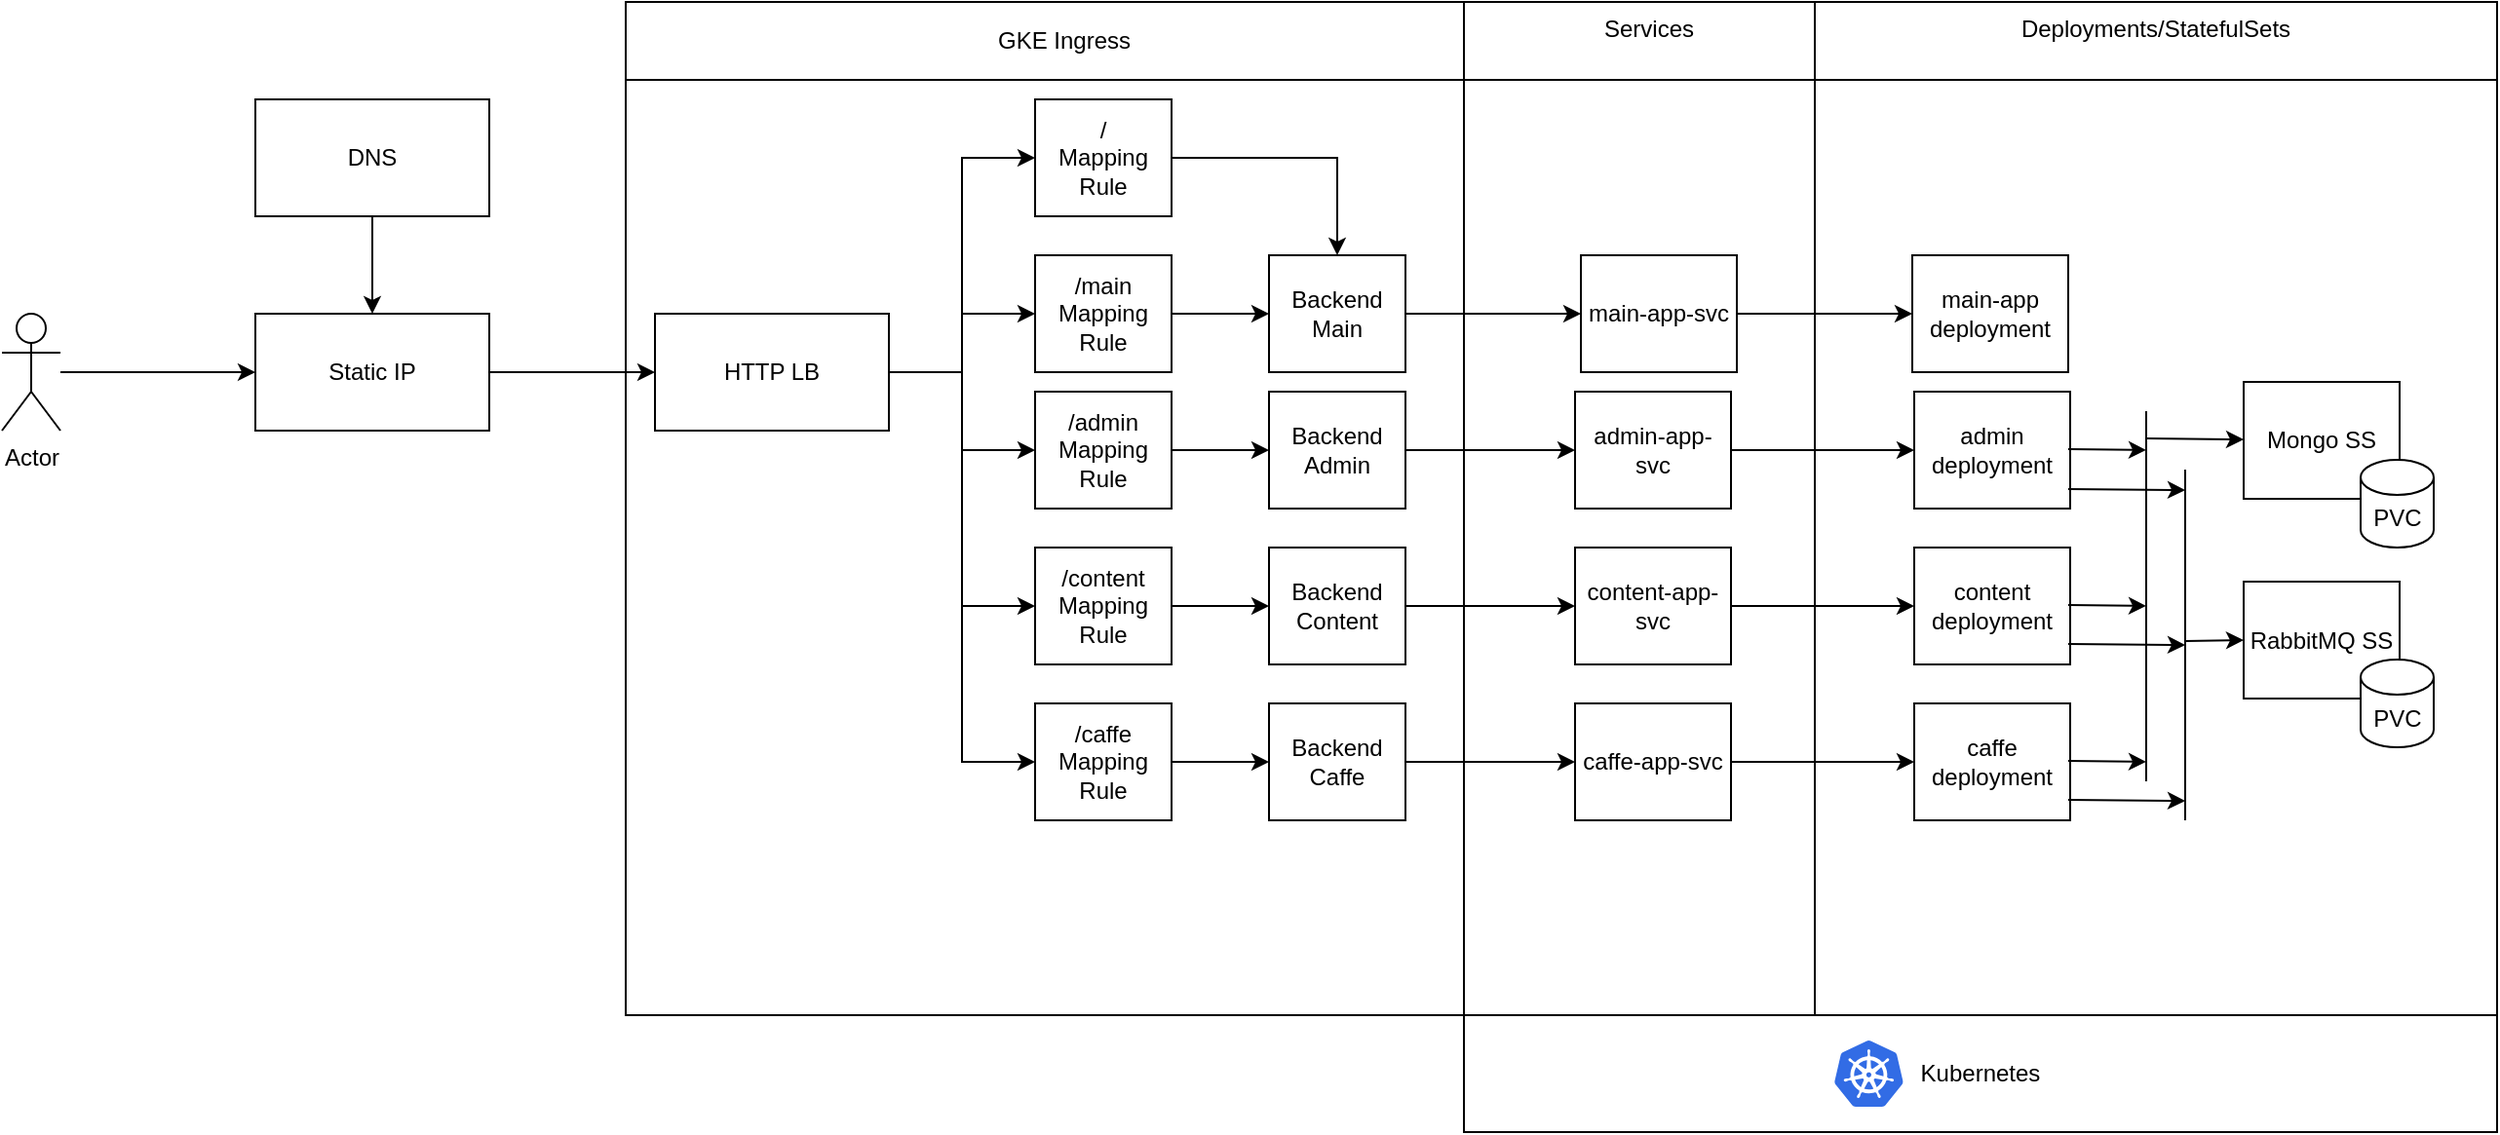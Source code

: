 <mxfile version="13.8.8" type="github" pages="3">
  <diagram id="HoWY3-7n1yEAgU71Xv7i" name="General">
    <mxGraphModel dx="1231" dy="721" grid="1" gridSize="10" guides="1" tooltips="1" connect="1" arrows="1" fold="1" page="1" pageScale="1" pageWidth="850" pageHeight="1100" math="0" shadow="0">
      <root>
        <mxCell id="0nS2ISkZ507JXCFMNbt4-0" />
        <mxCell id="0nS2ISkZ507JXCFMNbt4-1" parent="0nS2ISkZ507JXCFMNbt4-0" />
        <mxCell id="wqnptqyMnlxOK56FiHyc-2" value="" style="rounded=0;whiteSpace=wrap;html=1;" vertex="1" parent="0nS2ISkZ507JXCFMNbt4-1">
          <mxGeometry x="410" y="180" width="430" height="520" as="geometry" />
        </mxCell>
        <mxCell id="9PtjmsKDN3-F3vxpWTR2-0" value="Services" style="rounded=0;whiteSpace=wrap;html=1;verticalAlign=top;" parent="0nS2ISkZ507JXCFMNbt4-1" vertex="1">
          <mxGeometry x="840" y="180" width="190" height="520" as="geometry" />
        </mxCell>
        <mxCell id="9PtjmsKDN3-F3vxpWTR2-1" value="Deployments/StatefulSets" style="rounded=0;whiteSpace=wrap;html=1;verticalAlign=top;" parent="0nS2ISkZ507JXCFMNbt4-1" vertex="1">
          <mxGeometry x="1020" y="180" width="350" height="520" as="geometry" />
        </mxCell>
        <mxCell id="9PtjmsKDN3-F3vxpWTR2-2" style="edgeStyle=orthogonalEdgeStyle;rounded=0;orthogonalLoop=1;jettySize=auto;html=1;exitX=1;exitY=0.5;exitDx=0;exitDy=0;entryX=0;entryY=0.5;entryDx=0;entryDy=0;" parent="0nS2ISkZ507JXCFMNbt4-1" source="9PtjmsKDN3-F3vxpWTR2-3" target="9PtjmsKDN3-F3vxpWTR2-28" edge="1">
          <mxGeometry relative="1" as="geometry">
            <mxPoint x="580" y="370" as="targetPoint" />
          </mxGeometry>
        </mxCell>
        <mxCell id="ehKXMagZYOEy3Ijts_1X-25" style="edgeStyle=orthogonalEdgeStyle;rounded=0;orthogonalLoop=1;jettySize=auto;html=1;exitX=1;exitY=0.5;exitDx=0;exitDy=0;entryX=0;entryY=0.5;entryDx=0;entryDy=0;" parent="0nS2ISkZ507JXCFMNbt4-1" source="9PtjmsKDN3-F3vxpWTR2-3" target="9PtjmsKDN3-F3vxpWTR2-26" edge="1">
          <mxGeometry relative="1" as="geometry" />
        </mxCell>
        <mxCell id="ehKXMagZYOEy3Ijts_1X-26" style="edgeStyle=orthogonalEdgeStyle;rounded=0;orthogonalLoop=1;jettySize=auto;html=1;exitX=1;exitY=0.5;exitDx=0;exitDy=0;" parent="0nS2ISkZ507JXCFMNbt4-1" source="9PtjmsKDN3-F3vxpWTR2-3" target="9PtjmsKDN3-F3vxpWTR2-24" edge="1">
          <mxGeometry relative="1" as="geometry" />
        </mxCell>
        <mxCell id="ehKXMagZYOEy3Ijts_1X-27" style="edgeStyle=orthogonalEdgeStyle;rounded=0;orthogonalLoop=1;jettySize=auto;html=1;exitX=1;exitY=0.5;exitDx=0;exitDy=0;entryX=0;entryY=0.5;entryDx=0;entryDy=0;" parent="0nS2ISkZ507JXCFMNbt4-1" source="9PtjmsKDN3-F3vxpWTR2-3" target="ehKXMagZYOEy3Ijts_1X-7" edge="1">
          <mxGeometry relative="1" as="geometry" />
        </mxCell>
        <mxCell id="ehKXMagZYOEy3Ijts_1X-28" style="edgeStyle=orthogonalEdgeStyle;rounded=0;orthogonalLoop=1;jettySize=auto;html=1;exitX=1;exitY=0.5;exitDx=0;exitDy=0;entryX=0;entryY=0.5;entryDx=0;entryDy=0;" parent="0nS2ISkZ507JXCFMNbt4-1" source="9PtjmsKDN3-F3vxpWTR2-3" target="ehKXMagZYOEy3Ijts_1X-21" edge="1">
          <mxGeometry relative="1" as="geometry" />
        </mxCell>
        <mxCell id="9PtjmsKDN3-F3vxpWTR2-3" value="HTTP LB" style="rounded=0;whiteSpace=wrap;html=1;" parent="0nS2ISkZ507JXCFMNbt4-1" vertex="1">
          <mxGeometry x="425" y="340" width="120" height="60" as="geometry" />
        </mxCell>
        <mxCell id="9PtjmsKDN3-F3vxpWTR2-4" value="" style="rounded=0;whiteSpace=wrap;html=1;fillColor=none;verticalAlign=top;" parent="0nS2ISkZ507JXCFMNbt4-1" vertex="1">
          <mxGeometry x="410" y="220" width="960" height="480" as="geometry" />
        </mxCell>
        <mxCell id="9PtjmsKDN3-F3vxpWTR2-8" value="Mongo SS" style="rounded=0;whiteSpace=wrap;html=1;" parent="0nS2ISkZ507JXCFMNbt4-1" vertex="1">
          <mxGeometry x="1240" y="375" width="80" height="60" as="geometry" />
        </mxCell>
        <mxCell id="9PtjmsKDN3-F3vxpWTR2-10" value="PVC" style="shape=cylinder3;whiteSpace=wrap;html=1;boundedLbl=1;backgroundOutline=1;size=9;" parent="0nS2ISkZ507JXCFMNbt4-1" vertex="1">
          <mxGeometry x="1300" y="415" width="37.5" height="45" as="geometry" />
        </mxCell>
        <mxCell id="9PtjmsKDN3-F3vxpWTR2-15" style="edgeStyle=orthogonalEdgeStyle;rounded=0;orthogonalLoop=1;jettySize=auto;html=1;exitX=1;exitY=0.5;exitDx=0;exitDy=0;entryX=0;entryY=0.5;entryDx=0;entryDy=0;" parent="0nS2ISkZ507JXCFMNbt4-1" source="9PtjmsKDN3-F3vxpWTR2-16" target="9PtjmsKDN3-F3vxpWTR2-3" edge="1">
          <mxGeometry relative="1" as="geometry" />
        </mxCell>
        <mxCell id="9PtjmsKDN3-F3vxpWTR2-16" value="Static IP" style="rounded=0;whiteSpace=wrap;html=1;" parent="0nS2ISkZ507JXCFMNbt4-1" vertex="1">
          <mxGeometry x="220" y="340" width="120" height="60" as="geometry" />
        </mxCell>
        <mxCell id="9PtjmsKDN3-F3vxpWTR2-17" value="" style="edgeStyle=orthogonalEdgeStyle;rounded=0;orthogonalLoop=1;jettySize=auto;html=1;" parent="0nS2ISkZ507JXCFMNbt4-1" source="9PtjmsKDN3-F3vxpWTR2-18" target="9PtjmsKDN3-F3vxpWTR2-16" edge="1">
          <mxGeometry relative="1" as="geometry" />
        </mxCell>
        <mxCell id="9PtjmsKDN3-F3vxpWTR2-18" value="DNS" style="rounded=0;whiteSpace=wrap;html=1;" parent="0nS2ISkZ507JXCFMNbt4-1" vertex="1">
          <mxGeometry x="220" y="230" width="120" height="60" as="geometry" />
        </mxCell>
        <mxCell id="9PtjmsKDN3-F3vxpWTR2-19" value="" style="endArrow=classic;html=1;entryX=0;entryY=0.5;entryDx=0;entryDy=0;" parent="0nS2ISkZ507JXCFMNbt4-1" target="9PtjmsKDN3-F3vxpWTR2-16" edge="1">
          <mxGeometry width="50" height="50" relative="1" as="geometry">
            <mxPoint x="120" y="370" as="sourcePoint" />
            <mxPoint x="680" y="290" as="targetPoint" />
          </mxGeometry>
        </mxCell>
        <mxCell id="9PtjmsKDN3-F3vxpWTR2-20" value="Actor" style="shape=umlActor;verticalLabelPosition=bottom;verticalAlign=top;html=1;outlineConnect=0;" parent="0nS2ISkZ507JXCFMNbt4-1" vertex="1">
          <mxGeometry x="90" y="340" width="30" height="60" as="geometry" />
        </mxCell>
        <mxCell id="ehKXMagZYOEy3Ijts_1X-2" style="edgeStyle=orthogonalEdgeStyle;rounded=0;orthogonalLoop=1;jettySize=auto;html=1;exitX=1;exitY=0.5;exitDx=0;exitDy=0;" parent="0nS2ISkZ507JXCFMNbt4-1" source="9PtjmsKDN3-F3vxpWTR2-28" target="9PtjmsKDN3-F3vxpWTR2-30" edge="1">
          <mxGeometry relative="1" as="geometry" />
        </mxCell>
        <mxCell id="9PtjmsKDN3-F3vxpWTR2-28" value="&lt;div&gt;/ &lt;br&gt;&lt;/div&gt;&lt;div&gt;Mapping Rule&lt;/div&gt;" style="rounded=0;whiteSpace=wrap;html=1;" parent="0nS2ISkZ507JXCFMNbt4-1" vertex="1">
          <mxGeometry x="620" y="230" width="70" height="60" as="geometry" />
        </mxCell>
        <mxCell id="ehKXMagZYOEy3Ijts_1X-0" value="" style="group" parent="0nS2ISkZ507JXCFMNbt4-1" vertex="1" connectable="0">
          <mxGeometry x="620" y="380" width="580" height="60" as="geometry" />
        </mxCell>
        <mxCell id="9PtjmsKDN3-F3vxpWTR2-6" value="admin-app-svc" style="rounded=0;whiteSpace=wrap;html=1;" parent="ehKXMagZYOEy3Ijts_1X-0" vertex="1">
          <mxGeometry x="277" width="80" height="60" as="geometry" />
        </mxCell>
        <mxCell id="9PtjmsKDN3-F3vxpWTR2-7" value="admin deployment" style="rounded=0;whiteSpace=wrap;html=1;" parent="ehKXMagZYOEy3Ijts_1X-0" vertex="1">
          <mxGeometry x="451" width="80" height="60" as="geometry" />
        </mxCell>
        <mxCell id="9PtjmsKDN3-F3vxpWTR2-22" value="Backend Admin" style="rounded=0;whiteSpace=wrap;html=1;" parent="ehKXMagZYOEy3Ijts_1X-0" vertex="1">
          <mxGeometry x="120" width="70" height="60" as="geometry" />
        </mxCell>
        <mxCell id="9PtjmsKDN3-F3vxpWTR2-24" value="/admin Mapping Rule" style="rounded=0;whiteSpace=wrap;html=1;" parent="ehKXMagZYOEy3Ijts_1X-0" vertex="1">
          <mxGeometry width="70" height="60" as="geometry" />
        </mxCell>
        <mxCell id="9PtjmsKDN3-F3vxpWTR2-5" style="edgeStyle=orthogonalEdgeStyle;rounded=0;orthogonalLoop=1;jettySize=auto;html=1;exitX=1;exitY=0.5;exitDx=0;exitDy=0;" parent="ehKXMagZYOEy3Ijts_1X-0" source="9PtjmsKDN3-F3vxpWTR2-6" target="9PtjmsKDN3-F3vxpWTR2-7" edge="1">
          <mxGeometry relative="1" as="geometry" />
        </mxCell>
        <mxCell id="9PtjmsKDN3-F3vxpWTR2-21" style="edgeStyle=orthogonalEdgeStyle;rounded=0;orthogonalLoop=1;jettySize=auto;html=1;exitX=1;exitY=0.5;exitDx=0;exitDy=0;" parent="ehKXMagZYOEy3Ijts_1X-0" source="9PtjmsKDN3-F3vxpWTR2-22" target="9PtjmsKDN3-F3vxpWTR2-6" edge="1">
          <mxGeometry relative="1" as="geometry" />
        </mxCell>
        <mxCell id="9PtjmsKDN3-F3vxpWTR2-23" style="edgeStyle=orthogonalEdgeStyle;rounded=0;orthogonalLoop=1;jettySize=auto;html=1;exitX=1;exitY=0.5;exitDx=0;exitDy=0;entryX=0;entryY=0.5;entryDx=0;entryDy=0;" parent="ehKXMagZYOEy3Ijts_1X-0" source="9PtjmsKDN3-F3vxpWTR2-24" target="9PtjmsKDN3-F3vxpWTR2-22" edge="1">
          <mxGeometry relative="1" as="geometry" />
        </mxCell>
        <mxCell id="ehKXMagZYOEy3Ijts_1X-1" value="" style="group" parent="0nS2ISkZ507JXCFMNbt4-1" vertex="1" connectable="0">
          <mxGeometry x="620" y="310" width="530" height="60" as="geometry" />
        </mxCell>
        <mxCell id="9PtjmsKDN3-F3vxpWTR2-13" value="main-app-svc" style="rounded=0;whiteSpace=wrap;html=1;" parent="ehKXMagZYOEy3Ijts_1X-1" vertex="1">
          <mxGeometry x="280" width="80" height="60" as="geometry" />
        </mxCell>
        <mxCell id="9PtjmsKDN3-F3vxpWTR2-26" value="/main Mapping Rule" style="rounded=0;whiteSpace=wrap;html=1;" parent="ehKXMagZYOEy3Ijts_1X-1" vertex="1">
          <mxGeometry width="70" height="60" as="geometry" />
        </mxCell>
        <mxCell id="9PtjmsKDN3-F3vxpWTR2-30" value="Backend Main" style="rounded=0;whiteSpace=wrap;html=1;" parent="ehKXMagZYOEy3Ijts_1X-1" vertex="1">
          <mxGeometry x="120" width="70" height="60" as="geometry" />
        </mxCell>
        <mxCell id="9PtjmsKDN3-F3vxpWTR2-31" value="main-app deployment" style="rounded=0;whiteSpace=wrap;html=1;" parent="ehKXMagZYOEy3Ijts_1X-1" vertex="1">
          <mxGeometry x="450" width="80" height="60" as="geometry" />
        </mxCell>
        <mxCell id="9PtjmsKDN3-F3vxpWTR2-25" style="edgeStyle=orthogonalEdgeStyle;rounded=0;orthogonalLoop=1;jettySize=auto;html=1;exitX=1;exitY=0.5;exitDx=0;exitDy=0;" parent="ehKXMagZYOEy3Ijts_1X-1" source="9PtjmsKDN3-F3vxpWTR2-26" target="9PtjmsKDN3-F3vxpWTR2-30" edge="1">
          <mxGeometry relative="1" as="geometry" />
        </mxCell>
        <mxCell id="9PtjmsKDN3-F3vxpWTR2-29" style="edgeStyle=orthogonalEdgeStyle;rounded=0;orthogonalLoop=1;jettySize=auto;html=1;exitX=1;exitY=0.5;exitDx=0;exitDy=0;" parent="ehKXMagZYOEy3Ijts_1X-1" source="9PtjmsKDN3-F3vxpWTR2-30" target="9PtjmsKDN3-F3vxpWTR2-13" edge="1">
          <mxGeometry relative="1" as="geometry" />
        </mxCell>
        <mxCell id="9PtjmsKDN3-F3vxpWTR2-12" style="edgeStyle=orthogonalEdgeStyle;rounded=0;orthogonalLoop=1;jettySize=auto;html=1;exitX=1;exitY=0.5;exitDx=0;exitDy=0;" parent="ehKXMagZYOEy3Ijts_1X-1" source="9PtjmsKDN3-F3vxpWTR2-13" target="9PtjmsKDN3-F3vxpWTR2-31" edge="1">
          <mxGeometry relative="1" as="geometry">
            <mxPoint x="920" y="99" as="targetPoint" />
          </mxGeometry>
        </mxCell>
        <mxCell id="ehKXMagZYOEy3Ijts_1X-3" value="" style="group" parent="0nS2ISkZ507JXCFMNbt4-1" vertex="1" connectable="0">
          <mxGeometry x="620" y="460" width="580" height="60" as="geometry" />
        </mxCell>
        <mxCell id="ehKXMagZYOEy3Ijts_1X-4" value="content-app-svc" style="rounded=0;whiteSpace=wrap;html=1;" parent="ehKXMagZYOEy3Ijts_1X-3" vertex="1">
          <mxGeometry x="277" width="80" height="60" as="geometry" />
        </mxCell>
        <mxCell id="ehKXMagZYOEy3Ijts_1X-5" value="content deployment" style="rounded=0;whiteSpace=wrap;html=1;" parent="ehKXMagZYOEy3Ijts_1X-3" vertex="1">
          <mxGeometry x="451" width="80" height="60" as="geometry" />
        </mxCell>
        <mxCell id="ehKXMagZYOEy3Ijts_1X-6" value="Backend Content" style="rounded=0;whiteSpace=wrap;html=1;" parent="ehKXMagZYOEy3Ijts_1X-3" vertex="1">
          <mxGeometry x="120" width="70" height="60" as="geometry" />
        </mxCell>
        <mxCell id="ehKXMagZYOEy3Ijts_1X-7" value="/content Mapping Rule" style="rounded=0;whiteSpace=wrap;html=1;" parent="ehKXMagZYOEy3Ijts_1X-3" vertex="1">
          <mxGeometry width="70" height="60" as="geometry" />
        </mxCell>
        <mxCell id="ehKXMagZYOEy3Ijts_1X-8" style="edgeStyle=orthogonalEdgeStyle;rounded=0;orthogonalLoop=1;jettySize=auto;html=1;exitX=1;exitY=0.5;exitDx=0;exitDy=0;" parent="ehKXMagZYOEy3Ijts_1X-3" source="ehKXMagZYOEy3Ijts_1X-4" target="ehKXMagZYOEy3Ijts_1X-5" edge="1">
          <mxGeometry relative="1" as="geometry" />
        </mxCell>
        <mxCell id="ehKXMagZYOEy3Ijts_1X-9" style="edgeStyle=orthogonalEdgeStyle;rounded=0;orthogonalLoop=1;jettySize=auto;html=1;exitX=1;exitY=0.5;exitDx=0;exitDy=0;" parent="ehKXMagZYOEy3Ijts_1X-3" source="ehKXMagZYOEy3Ijts_1X-6" target="ehKXMagZYOEy3Ijts_1X-4" edge="1">
          <mxGeometry relative="1" as="geometry" />
        </mxCell>
        <mxCell id="ehKXMagZYOEy3Ijts_1X-10" style="edgeStyle=orthogonalEdgeStyle;rounded=0;orthogonalLoop=1;jettySize=auto;html=1;exitX=1;exitY=0.5;exitDx=0;exitDy=0;entryX=0;entryY=0.5;entryDx=0;entryDy=0;" parent="ehKXMagZYOEy3Ijts_1X-3" source="ehKXMagZYOEy3Ijts_1X-7" target="ehKXMagZYOEy3Ijts_1X-6" edge="1">
          <mxGeometry relative="1" as="geometry" />
        </mxCell>
        <mxCell id="ehKXMagZYOEy3Ijts_1X-11" value="RabbitMQ SS" style="rounded=0;whiteSpace=wrap;html=1;" parent="0nS2ISkZ507JXCFMNbt4-1" vertex="1">
          <mxGeometry x="1240" y="477.5" width="80" height="60" as="geometry" />
        </mxCell>
        <mxCell id="ehKXMagZYOEy3Ijts_1X-12" value="PVC" style="shape=cylinder3;whiteSpace=wrap;html=1;boundedLbl=1;backgroundOutline=1;size=9;" parent="0nS2ISkZ507JXCFMNbt4-1" vertex="1">
          <mxGeometry x="1300" y="517.5" width="37.5" height="45" as="geometry" />
        </mxCell>
        <mxCell id="ehKXMagZYOEy3Ijts_1X-17" value="" style="group" parent="0nS2ISkZ507JXCFMNbt4-1" vertex="1" connectable="0">
          <mxGeometry x="620" y="540" width="580" height="60" as="geometry" />
        </mxCell>
        <mxCell id="ehKXMagZYOEy3Ijts_1X-18" value="caffe-app-svc" style="rounded=0;whiteSpace=wrap;html=1;" parent="ehKXMagZYOEy3Ijts_1X-17" vertex="1">
          <mxGeometry x="277" width="80" height="60" as="geometry" />
        </mxCell>
        <mxCell id="ehKXMagZYOEy3Ijts_1X-19" value="caffe deployment" style="rounded=0;whiteSpace=wrap;html=1;" parent="ehKXMagZYOEy3Ijts_1X-17" vertex="1">
          <mxGeometry x="451" width="80" height="60" as="geometry" />
        </mxCell>
        <mxCell id="ehKXMagZYOEy3Ijts_1X-20" value="Backend Caffe" style="rounded=0;whiteSpace=wrap;html=1;" parent="ehKXMagZYOEy3Ijts_1X-17" vertex="1">
          <mxGeometry x="120" width="70" height="60" as="geometry" />
        </mxCell>
        <mxCell id="ehKXMagZYOEy3Ijts_1X-21" value="/caffe Mapping Rule" style="rounded=0;whiteSpace=wrap;html=1;" parent="ehKXMagZYOEy3Ijts_1X-17" vertex="1">
          <mxGeometry width="70" height="60" as="geometry" />
        </mxCell>
        <mxCell id="ehKXMagZYOEy3Ijts_1X-22" style="edgeStyle=orthogonalEdgeStyle;rounded=0;orthogonalLoop=1;jettySize=auto;html=1;exitX=1;exitY=0.5;exitDx=0;exitDy=0;" parent="ehKXMagZYOEy3Ijts_1X-17" source="ehKXMagZYOEy3Ijts_1X-18" target="ehKXMagZYOEy3Ijts_1X-19" edge="1">
          <mxGeometry relative="1" as="geometry" />
        </mxCell>
        <mxCell id="ehKXMagZYOEy3Ijts_1X-23" style="edgeStyle=orthogonalEdgeStyle;rounded=0;orthogonalLoop=1;jettySize=auto;html=1;exitX=1;exitY=0.5;exitDx=0;exitDy=0;" parent="ehKXMagZYOEy3Ijts_1X-17" source="ehKXMagZYOEy3Ijts_1X-20" target="ehKXMagZYOEy3Ijts_1X-18" edge="1">
          <mxGeometry relative="1" as="geometry" />
        </mxCell>
        <mxCell id="ehKXMagZYOEy3Ijts_1X-24" style="edgeStyle=orthogonalEdgeStyle;rounded=0;orthogonalLoop=1;jettySize=auto;html=1;exitX=1;exitY=0.5;exitDx=0;exitDy=0;entryX=0;entryY=0.5;entryDx=0;entryDy=0;" parent="ehKXMagZYOEy3Ijts_1X-17" source="ehKXMagZYOEy3Ijts_1X-21" target="ehKXMagZYOEy3Ijts_1X-20" edge="1">
          <mxGeometry relative="1" as="geometry" />
        </mxCell>
        <mxCell id="ehKXMagZYOEy3Ijts_1X-29" value="" style="endArrow=none;html=1;" parent="0nS2ISkZ507JXCFMNbt4-1" edge="1">
          <mxGeometry width="50" height="50" relative="1" as="geometry">
            <mxPoint x="1190" y="580" as="sourcePoint" />
            <mxPoint x="1190" y="390" as="targetPoint" />
          </mxGeometry>
        </mxCell>
        <mxCell id="ehKXMagZYOEy3Ijts_1X-30" value="" style="endArrow=none;html=1;" parent="0nS2ISkZ507JXCFMNbt4-1" edge="1">
          <mxGeometry width="50" height="50" relative="1" as="geometry">
            <mxPoint x="1210" y="600" as="sourcePoint" />
            <mxPoint x="1210" y="420" as="targetPoint" />
          </mxGeometry>
        </mxCell>
        <mxCell id="ehKXMagZYOEy3Ijts_1X-31" value="" style="endArrow=classic;html=1;entryX=0;entryY=0.5;entryDx=0;entryDy=0;" parent="0nS2ISkZ507JXCFMNbt4-1" target="ehKXMagZYOEy3Ijts_1X-11" edge="1">
          <mxGeometry width="50" height="50" relative="1" as="geometry">
            <mxPoint x="1210" y="508" as="sourcePoint" />
            <mxPoint x="980" y="500" as="targetPoint" />
          </mxGeometry>
        </mxCell>
        <mxCell id="ehKXMagZYOEy3Ijts_1X-32" value="" style="endArrow=classic;html=1;" parent="0nS2ISkZ507JXCFMNbt4-1" target="9PtjmsKDN3-F3vxpWTR2-8" edge="1">
          <mxGeometry width="50" height="50" relative="1" as="geometry">
            <mxPoint x="1190" y="404" as="sourcePoint" />
            <mxPoint x="1230" y="397.5" as="targetPoint" />
          </mxGeometry>
        </mxCell>
        <mxCell id="ehKXMagZYOEy3Ijts_1X-33" value="" style="endArrow=classic;html=1;" parent="0nS2ISkZ507JXCFMNbt4-1" edge="1">
          <mxGeometry width="50" height="50" relative="1" as="geometry">
            <mxPoint x="1150" y="509.5" as="sourcePoint" />
            <mxPoint x="1210" y="510" as="targetPoint" />
          </mxGeometry>
        </mxCell>
        <mxCell id="ehKXMagZYOEy3Ijts_1X-34" value="" style="endArrow=classic;html=1;" parent="0nS2ISkZ507JXCFMNbt4-1" edge="1">
          <mxGeometry width="50" height="50" relative="1" as="geometry">
            <mxPoint x="1150" y="589.5" as="sourcePoint" />
            <mxPoint x="1210" y="590" as="targetPoint" />
          </mxGeometry>
        </mxCell>
        <mxCell id="ehKXMagZYOEy3Ijts_1X-35" value="" style="endArrow=classic;html=1;" parent="0nS2ISkZ507JXCFMNbt4-1" edge="1">
          <mxGeometry width="50" height="50" relative="1" as="geometry">
            <mxPoint x="1150" y="430" as="sourcePoint" />
            <mxPoint x="1210" y="430.5" as="targetPoint" />
          </mxGeometry>
        </mxCell>
        <mxCell id="ehKXMagZYOEy3Ijts_1X-36" value="" style="endArrow=classic;html=1;" parent="0nS2ISkZ507JXCFMNbt4-1" edge="1">
          <mxGeometry width="50" height="50" relative="1" as="geometry">
            <mxPoint x="1150" y="409.5" as="sourcePoint" />
            <mxPoint x="1190" y="410" as="targetPoint" />
          </mxGeometry>
        </mxCell>
        <mxCell id="ehKXMagZYOEy3Ijts_1X-37" value="" style="endArrow=classic;html=1;" parent="0nS2ISkZ507JXCFMNbt4-1" edge="1">
          <mxGeometry width="50" height="50" relative="1" as="geometry">
            <mxPoint x="1150" y="489.5" as="sourcePoint" />
            <mxPoint x="1190" y="490" as="targetPoint" />
          </mxGeometry>
        </mxCell>
        <mxCell id="ehKXMagZYOEy3Ijts_1X-38" value="" style="endArrow=classic;html=1;" parent="0nS2ISkZ507JXCFMNbt4-1" edge="1">
          <mxGeometry width="50" height="50" relative="1" as="geometry">
            <mxPoint x="1150" y="569.5" as="sourcePoint" />
            <mxPoint x="1190" y="570" as="targetPoint" />
          </mxGeometry>
        </mxCell>
        <mxCell id="wqnptqyMnlxOK56FiHyc-0" value="Kubernetes" style="rounded=0;whiteSpace=wrap;html=1;" vertex="1" parent="0nS2ISkZ507JXCFMNbt4-1">
          <mxGeometry x="840" y="700" width="530" height="60" as="geometry" />
        </mxCell>
        <mxCell id="wqnptqyMnlxOK56FiHyc-1" value="" style="aspect=fixed;html=1;points=[];align=center;image;fontSize=12;image=img/lib/mscae/Kubernetes.svg;" vertex="1" parent="0nS2ISkZ507JXCFMNbt4-1">
          <mxGeometry x="1030" y="713" width="35.42" height="34" as="geometry" />
        </mxCell>
        <mxCell id="wqnptqyMnlxOK56FiHyc-3" value="GKE Ingress" style="text;html=1;strokeColor=none;fillColor=none;align=center;verticalAlign=middle;whiteSpace=wrap;rounded=0;" vertex="1" parent="0nS2ISkZ507JXCFMNbt4-1">
          <mxGeometry x="580" y="190" width="110" height="20" as="geometry" />
        </mxCell>
      </root>
    </mxGraphModel>
  </diagram>
  <diagram id="5WX_l4jyAp22XF3qPS4V" name="Admin">
    <mxGraphModel dx="1046" dy="635" grid="1" gridSize="10" guides="1" tooltips="1" connect="1" arrows="1" fold="1" page="1" pageScale="1" pageWidth="850" pageHeight="1100" math="0" shadow="0">
      <root>
        <mxCell id="0" />
        <mxCell id="1" parent="0" />
        <mxCell id="Wd8fPJMyf6eNtm4yL3iR-18" style="edgeStyle=orthogonalEdgeStyle;rounded=0;orthogonalLoop=1;jettySize=auto;html=1;exitX=1;exitY=0.5;exitDx=0;exitDy=0;" parent="1" source="Wd8fPJMyf6eNtm4yL3iR-1" target="Wd8fPJMyf6eNtm4yL3iR-16" edge="1">
          <mxGeometry relative="1" as="geometry" />
        </mxCell>
        <mxCell id="Wd8fPJMyf6eNtm4yL3iR-1" value="Admin UI" style="rounded=0;whiteSpace=wrap;html=1;" parent="1" vertex="1">
          <mxGeometry x="162" y="170" width="120" height="60" as="geometry" />
        </mxCell>
        <mxCell id="Wd8fPJMyf6eNtm4yL3iR-21" style="edgeStyle=orthogonalEdgeStyle;rounded=0;orthogonalLoop=1;jettySize=auto;html=1;exitX=1;exitY=0.5;exitDx=0;exitDy=0;entryX=0;entryY=0.5;entryDx=0;entryDy=0;" parent="1" source="Wd8fPJMyf6eNtm4yL3iR-2" target="Wd8fPJMyf6eNtm4yL3iR-19" edge="1">
          <mxGeometry relative="1" as="geometry" />
        </mxCell>
        <mxCell id="Wd8fPJMyf6eNtm4yL3iR-2" value="Caffe Admin" style="rounded=0;whiteSpace=wrap;html=1;" parent="1" vertex="1">
          <mxGeometry x="162" y="280" width="120" height="60" as="geometry" />
        </mxCell>
        <mxCell id="Wd8fPJMyf6eNtm4yL3iR-4" value="" style="endArrow=classic;html=1;" parent="1" target="Wd8fPJMyf6eNtm4yL3iR-1" edge="1">
          <mxGeometry width="50" height="50" relative="1" as="geometry">
            <mxPoint x="50" y="202" as="sourcePoint" />
            <mxPoint x="100" y="160" as="targetPoint" />
          </mxGeometry>
        </mxCell>
        <mxCell id="Wd8fPJMyf6eNtm4yL3iR-5" value=":9060" style="text;html=1;align=center;verticalAlign=middle;resizable=0;points=[];" parent="Wd8fPJMyf6eNtm4yL3iR-4" vertex="1" connectable="0">
          <mxGeometry x="-0.229" y="-5" relative="1" as="geometry">
            <mxPoint y="7" as="offset" />
          </mxGeometry>
        </mxCell>
        <mxCell id="Wd8fPJMyf6eNtm4yL3iR-12" value=":9000" style="text;html=1;align=center;verticalAlign=middle;resizable=0;points=[];" parent="Wd8fPJMyf6eNtm4yL3iR-4" vertex="1" connectable="0">
          <mxGeometry x="-0.229" y="-5" relative="1" as="geometry">
            <mxPoint x="1" y="-21" as="offset" />
          </mxGeometry>
        </mxCell>
        <mxCell id="Wd8fPJMyf6eNtm4yL3iR-6" value="" style="endArrow=classic;html=1;entryX=0;entryY=0.5;entryDx=0;entryDy=0;" parent="1" target="Wd8fPJMyf6eNtm4yL3iR-2" edge="1">
          <mxGeometry width="50" height="50" relative="1" as="geometry">
            <mxPoint x="50" y="310" as="sourcePoint" />
            <mxPoint x="170" y="290" as="targetPoint" />
          </mxGeometry>
        </mxCell>
        <mxCell id="Wd8fPJMyf6eNtm4yL3iR-8" value=":9061" style="text;html=1;align=center;verticalAlign=middle;resizable=0;points=[];" parent="Wd8fPJMyf6eNtm4yL3iR-6" vertex="1" connectable="0">
          <mxGeometry x="0.133" y="-3" relative="1" as="geometry">
            <mxPoint x="-36" y="6" as="offset" />
          </mxGeometry>
        </mxCell>
        <mxCell id="Wd8fPJMyf6eNtm4yL3iR-13" value=":9001" style="text;html=1;align=center;verticalAlign=middle;resizable=0;points=[];" parent="Wd8fPJMyf6eNtm4yL3iR-6" vertex="1" connectable="0">
          <mxGeometry x="0.133" y="-3" relative="1" as="geometry">
            <mxPoint x="-36" y="-14" as="offset" />
          </mxGeometry>
        </mxCell>
        <mxCell id="Wd8fPJMyf6eNtm4yL3iR-25" style="edgeStyle=orthogonalEdgeStyle;rounded=0;orthogonalLoop=1;jettySize=auto;html=1;exitX=1;exitY=0.5;exitDx=0;exitDy=0;entryX=0;entryY=0.5;entryDx=0;entryDy=0;" parent="1" source="Wd8fPJMyf6eNtm4yL3iR-9" target="Wd8fPJMyf6eNtm4yL3iR-24" edge="1">
          <mxGeometry relative="1" as="geometry" />
        </mxCell>
        <mxCell id="Wd8fPJMyf6eNtm4yL3iR-9" value="Caffe" style="rounded=0;whiteSpace=wrap;html=1;" parent="1" vertex="1">
          <mxGeometry x="162" y="480" width="120" height="60" as="geometry" />
        </mxCell>
        <mxCell id="Wd8fPJMyf6eNtm4yL3iR-10" value="" style="endArrow=classic;html=1;entryX=0;entryY=0.5;entryDx=0;entryDy=0;" parent="1" target="Wd8fPJMyf6eNtm4yL3iR-9" edge="1">
          <mxGeometry width="50" height="50" relative="1" as="geometry">
            <mxPoint x="50" y="510" as="sourcePoint" />
            <mxPoint x="170" y="490" as="targetPoint" />
          </mxGeometry>
        </mxCell>
        <mxCell id="Wd8fPJMyf6eNtm4yL3iR-11" value=":9062" style="text;html=1;align=center;verticalAlign=middle;resizable=0;points=[];" parent="Wd8fPJMyf6eNtm4yL3iR-10" vertex="1" connectable="0">
          <mxGeometry x="0.133" y="-3" relative="1" as="geometry">
            <mxPoint x="-36" y="6" as="offset" />
          </mxGeometry>
        </mxCell>
        <mxCell id="Wd8fPJMyf6eNtm4yL3iR-14" value=":9002" style="text;html=1;align=center;verticalAlign=middle;resizable=0;points=[];" parent="Wd8fPJMyf6eNtm4yL3iR-10" vertex="1" connectable="0">
          <mxGeometry x="0.133" y="-3" relative="1" as="geometry">
            <mxPoint x="-36" y="-14" as="offset" />
          </mxGeometry>
        </mxCell>
        <mxCell id="Wd8fPJMyf6eNtm4yL3iR-15" value="Caffe Info" style="shape=cylinder;whiteSpace=wrap;html=1;boundedLbl=1;backgroundOutline=1;" parent="1" vertex="1">
          <mxGeometry x="600" y="160" width="60" height="80" as="geometry" />
        </mxCell>
        <mxCell id="Wd8fPJMyf6eNtm4yL3iR-17" style="edgeStyle=orthogonalEdgeStyle;rounded=0;orthogonalLoop=1;jettySize=auto;html=1;exitX=1;exitY=0.5;exitDx=0;exitDy=0;entryX=0;entryY=0.5;entryDx=0;entryDy=0;" parent="1" source="Wd8fPJMyf6eNtm4yL3iR-16" target="Wd8fPJMyf6eNtm4yL3iR-15" edge="1">
          <mxGeometry relative="1" as="geometry" />
        </mxCell>
        <mxCell id="Wd8fPJMyf6eNtm4yL3iR-16" value="Admin Backend" style="rounded=0;whiteSpace=wrap;html=1;" parent="1" vertex="1">
          <mxGeometry x="410" y="170" width="120" height="60" as="geometry" />
        </mxCell>
        <mxCell id="Wd8fPJMyf6eNtm4yL3iR-22" style="edgeStyle=orthogonalEdgeStyle;rounded=0;orthogonalLoop=1;jettySize=auto;html=1;exitX=1;exitY=0.5;exitDx=0;exitDy=0;entryX=0;entryY=0.5;entryDx=0;entryDy=0;" parent="1" source="Wd8fPJMyf6eNtm4yL3iR-19" target="Wd8fPJMyf6eNtm4yL3iR-20" edge="1">
          <mxGeometry relative="1" as="geometry" />
        </mxCell>
        <mxCell id="Wd8fPJMyf6eNtm4yL3iR-23" style="edgeStyle=orthogonalEdgeStyle;rounded=0;orthogonalLoop=1;jettySize=auto;html=1;exitX=0.5;exitY=0;exitDx=0;exitDy=0;" parent="1" source="Wd8fPJMyf6eNtm4yL3iR-19" target="Wd8fPJMyf6eNtm4yL3iR-16" edge="1">
          <mxGeometry relative="1" as="geometry" />
        </mxCell>
        <mxCell id="Wd8fPJMyf6eNtm4yL3iR-19" value="Caffe Admin Back" style="rounded=0;whiteSpace=wrap;html=1;" parent="1" vertex="1">
          <mxGeometry x="410" y="280" width="120" height="60" as="geometry" />
        </mxCell>
        <mxCell id="Wd8fPJMyf6eNtm4yL3iR-20" value="Catalog" style="shape=cylinder;whiteSpace=wrap;html=1;boundedLbl=1;backgroundOutline=1;" parent="1" vertex="1">
          <mxGeometry x="600" y="270" width="60" height="80" as="geometry" />
        </mxCell>
        <mxCell id="Wd8fPJMyf6eNtm4yL3iR-27" style="edgeStyle=orthogonalEdgeStyle;rounded=0;orthogonalLoop=1;jettySize=auto;html=1;exitX=1;exitY=0.5;exitDx=0;exitDy=0;entryX=0;entryY=0.5;entryDx=0;entryDy=0;" parent="1" source="Wd8fPJMyf6eNtm4yL3iR-24" target="Wd8fPJMyf6eNtm4yL3iR-26" edge="1">
          <mxGeometry relative="1" as="geometry" />
        </mxCell>
        <mxCell id="Wd8fPJMyf6eNtm4yL3iR-24" value="Caffe Back" style="rounded=0;whiteSpace=wrap;html=1;" parent="1" vertex="1">
          <mxGeometry x="410" y="480" width="120" height="60" as="geometry" />
        </mxCell>
        <mxCell id="Wd8fPJMyf6eNtm4yL3iR-26" value="Caffe" style="shape=cylinder;whiteSpace=wrap;html=1;boundedLbl=1;backgroundOutline=1;" parent="1" vertex="1">
          <mxGeometry x="600" y="470" width="60" height="80" as="geometry" />
        </mxCell>
        <mxCell id="Wd8fPJMyf6eNtm4yL3iR-29" style="edgeStyle=orthogonalEdgeStyle;rounded=0;orthogonalLoop=1;jettySize=auto;html=1;exitX=0.5;exitY=0;exitDx=0;exitDy=0;entryX=0.5;entryY=1;entryDx=0;entryDy=0;" parent="1" source="Wd8fPJMyf6eNtm4yL3iR-28" target="Wd8fPJMyf6eNtm4yL3iR-19" edge="1">
          <mxGeometry relative="1" as="geometry" />
        </mxCell>
        <mxCell id="Wd8fPJMyf6eNtm4yL3iR-30" style="edgeStyle=orthogonalEdgeStyle;rounded=0;orthogonalLoop=1;jettySize=auto;html=1;exitX=0.5;exitY=1;exitDx=0;exitDy=0;" parent="1" source="Wd8fPJMyf6eNtm4yL3iR-28" target="Wd8fPJMyf6eNtm4yL3iR-24" edge="1">
          <mxGeometry relative="1" as="geometry" />
        </mxCell>
        <mxCell id="Wd8fPJMyf6eNtm4yL3iR-28" value="Catalog Sync" style="rounded=0;whiteSpace=wrap;html=1;" parent="1" vertex="1">
          <mxGeometry x="410" y="380" width="120" height="60" as="geometry" />
        </mxCell>
      </root>
    </mxGraphModel>
  </diagram>
  <diagram id="du1SXl9GTR9G4SSYNSuD" name="Page-3">
    <mxGraphModel dx="1046" dy="635" grid="1" gridSize="10" guides="1" tooltips="1" connect="1" arrows="1" fold="1" page="1" pageScale="1" pageWidth="850" pageHeight="1100" math="0" shadow="0">
      <root>
        <mxCell id="UzB4_tPP_FDxc6Mu00mR-0" />
        <mxCell id="UzB4_tPP_FDxc6Mu00mR-1" parent="UzB4_tPP_FDxc6Mu00mR-0" />
        <mxCell id="UzB4_tPP_FDxc6Mu00mR-2" value="Admin" style="rounded=0;whiteSpace=wrap;html=1;" parent="UzB4_tPP_FDxc6Mu00mR-1" vertex="1">
          <mxGeometry x="340" y="160" width="120" height="60" as="geometry" />
        </mxCell>
        <mxCell id="UzB4_tPP_FDxc6Mu00mR-3" value="Content" style="rounded=0;whiteSpace=wrap;html=1;" parent="UzB4_tPP_FDxc6Mu00mR-1" vertex="1">
          <mxGeometry x="340" y="260" width="120" height="60" as="geometry" />
        </mxCell>
        <mxCell id="UzB4_tPP_FDxc6Mu00mR-4" value="Caffe" style="rounded=0;whiteSpace=wrap;html=1;" parent="UzB4_tPP_FDxc6Mu00mR-1" vertex="1">
          <mxGeometry x="340" y="370" width="120" height="60" as="geometry" />
        </mxCell>
        <mxCell id="UzB4_tPP_FDxc6Mu00mR-5" value="Mongo" style="rounded=0;whiteSpace=wrap;html=1;" parent="UzB4_tPP_FDxc6Mu00mR-1" vertex="1">
          <mxGeometry x="550" y="230" width="120" height="60" as="geometry" />
        </mxCell>
        <mxCell id="UzB4_tPP_FDxc6Mu00mR-6" value="Rabbit" style="rounded=0;whiteSpace=wrap;html=1;" parent="UzB4_tPP_FDxc6Mu00mR-1" vertex="1">
          <mxGeometry x="550" y="340" width="120" height="60" as="geometry" />
        </mxCell>
        <mxCell id="UzB4_tPP_FDxc6Mu00mR-7" value="Mails" style="rounded=0;whiteSpace=wrap;html=1;" parent="UzB4_tPP_FDxc6Mu00mR-1" vertex="1">
          <mxGeometry x="340" y="570" width="120" height="60" as="geometry" />
        </mxCell>
        <mxCell id="UzB4_tPP_FDxc6Mu00mR-8" value="Mail services" style="rounded=0;whiteSpace=wrap;html=1;" parent="UzB4_tPP_FDxc6Mu00mR-1" vertex="1">
          <mxGeometry x="550" y="570" width="120" height="60" as="geometry" />
        </mxCell>
      </root>
    </mxGraphModel>
  </diagram>
</mxfile>
